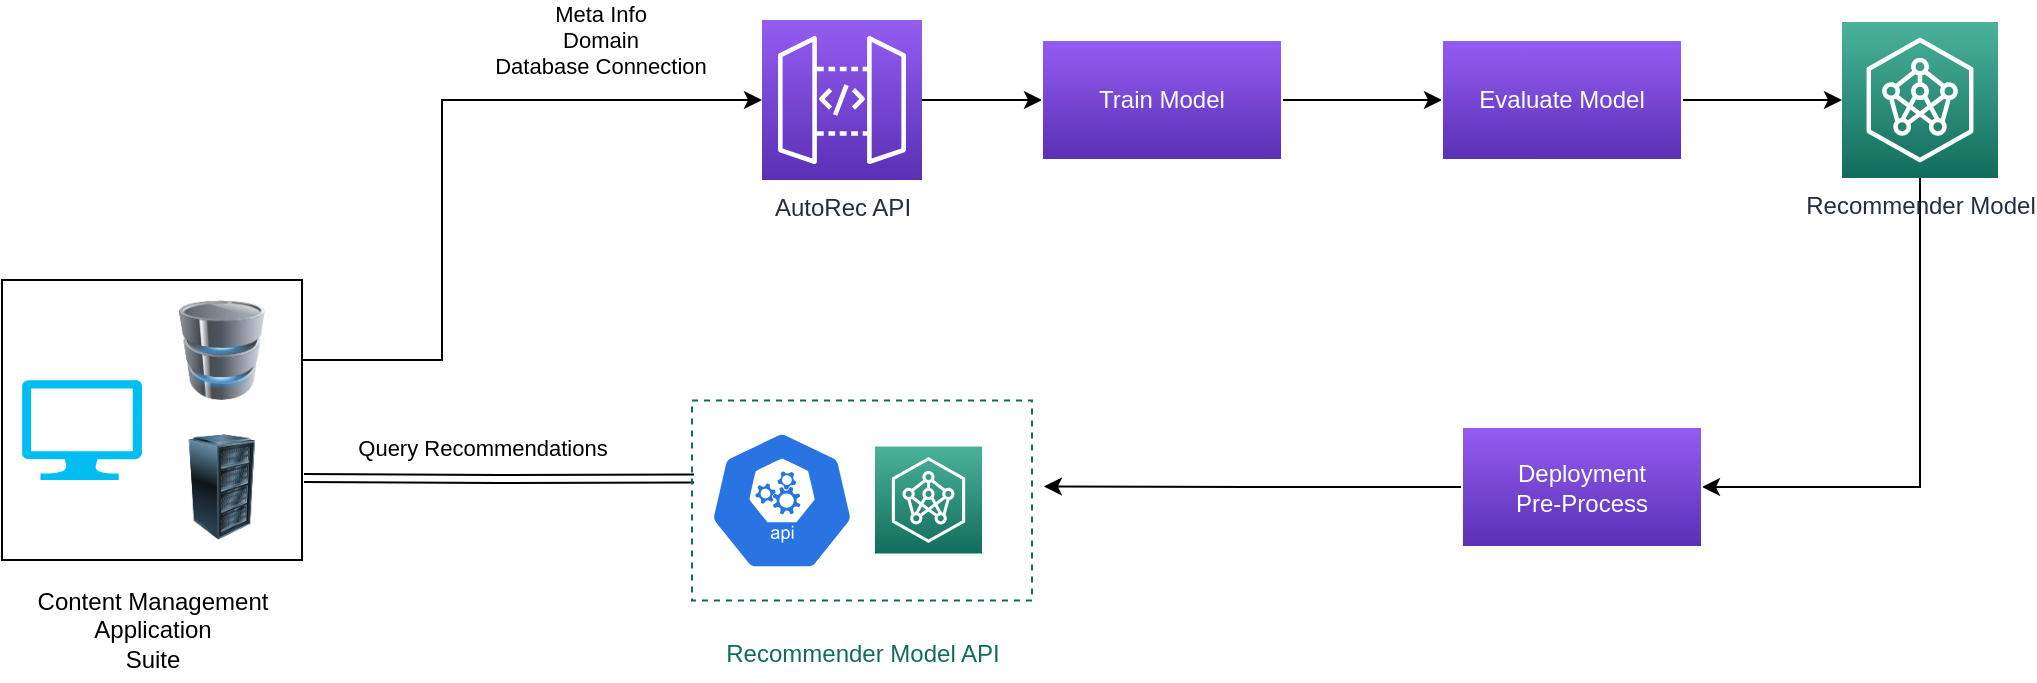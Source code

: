 <mxfile>
    <diagram id="UL4JmxRQ_ZuIed1vZ04f" name="Page-1">
        <mxGraphModel dx="1162" dy="828" grid="1" gridSize="10" guides="1" tooltips="1" connect="1" arrows="1" fold="1" page="1" pageScale="1" pageWidth="1600" pageHeight="900" math="0" shadow="0">
            <root>
                <mxCell id="0"/>
                <mxCell id="1" parent="0"/>
                <mxCell id="11" style="edgeStyle=orthogonalEdgeStyle;rounded=0;orthogonalLoop=1;jettySize=auto;html=1;entryX=0;entryY=0.5;entryDx=0;entryDy=0;entryPerimeter=0;" edge="1" parent="1" source="6" target="9">
                    <mxGeometry relative="1" as="geometry">
                        <Array as="points">
                            <mxPoint x="360" y="310"/>
                            <mxPoint x="360" y="180"/>
                        </Array>
                    </mxGeometry>
                </mxCell>
                <mxCell id="12" value="Meta Info&lt;br&gt;Domain&lt;br&gt;Database Connection" style="edgeLabel;html=1;align=center;verticalAlign=middle;resizable=0;points=[];" vertex="1" connectable="0" parent="11">
                    <mxGeometry x="0.436" relative="1" as="geometry">
                        <mxPoint x="20" y="-30" as="offset"/>
                    </mxGeometry>
                </mxCell>
                <mxCell id="27" style="edgeStyle=orthogonalEdgeStyle;rounded=0;orthogonalLoop=1;jettySize=auto;html=1;entryX=0.006;entryY=0.39;entryDx=0;entryDy=0;entryPerimeter=0;fontColor=#FFFFFF;shape=link;" edge="1" parent="1" target="24">
                    <mxGeometry relative="1" as="geometry">
                        <mxPoint x="291" y="369" as="sourcePoint"/>
                    </mxGeometry>
                </mxCell>
                <mxCell id="28" value="&lt;font color=&quot;#000000&quot;&gt;Query Recommendations&lt;/font&gt;" style="edgeLabel;html=1;align=center;verticalAlign=middle;resizable=0;points=[];fontColor=#FFFFFF;" vertex="1" connectable="0" parent="27">
                    <mxGeometry x="-0.189" y="1" relative="1" as="geometry">
                        <mxPoint x="10" y="-15" as="offset"/>
                    </mxGeometry>
                </mxCell>
                <mxCell id="6" value="" style="rounded=0;whiteSpace=wrap;html=1;" vertex="1" parent="1">
                    <mxGeometry x="140" y="270" width="150" height="140" as="geometry"/>
                </mxCell>
                <mxCell id="3" value="" style="verticalLabelPosition=bottom;html=1;verticalAlign=top;align=center;strokeColor=none;fillColor=#00BEF2;shape=mxgraph.azure.computer;pointerEvents=1;" vertex="1" parent="1">
                    <mxGeometry x="150" y="320" width="60" height="50" as="geometry"/>
                </mxCell>
                <mxCell id="4" value="" style="image;html=1;image=img/lib/clip_art/computers/Server_Rack_128x128.png" vertex="1" parent="1">
                    <mxGeometry x="220" y="347" width="60" height="53" as="geometry"/>
                </mxCell>
                <mxCell id="5" value="" style="image;html=1;image=img/lib/clip_art/computers/Database_128x128.png" vertex="1" parent="1">
                    <mxGeometry x="220" y="280" width="60" height="50" as="geometry"/>
                </mxCell>
                <mxCell id="7" value="Content Management&lt;br&gt;Application&lt;br&gt;Suite" style="text;html=1;align=center;verticalAlign=middle;resizable=0;points=[];autosize=1;strokeColor=none;" vertex="1" parent="1">
                    <mxGeometry x="150" y="420" width="130" height="50" as="geometry"/>
                </mxCell>
                <mxCell id="14" value="" style="edgeStyle=orthogonalEdgeStyle;rounded=0;orthogonalLoop=1;jettySize=auto;html=1;" edge="1" parent="1" source="9" target="13">
                    <mxGeometry relative="1" as="geometry"/>
                </mxCell>
                <mxCell id="9" value="AutoRec API" style="points=[[0,0,0],[0.25,0,0],[0.5,0,0],[0.75,0,0],[1,0,0],[0,1,0],[0.25,1,0],[0.5,1,0],[0.75,1,0],[1,1,0],[0,0.25,0],[0,0.5,0],[0,0.75,0],[1,0.25,0],[1,0.5,0],[1,0.75,0]];outlineConnect=0;fontColor=#232F3E;gradientColor=#945DF2;gradientDirection=north;fillColor=#5A30B5;strokeColor=#ffffff;dashed=0;verticalLabelPosition=bottom;verticalAlign=top;align=center;html=1;fontSize=12;fontStyle=0;aspect=fixed;shape=mxgraph.aws4.resourceIcon;resIcon=mxgraph.aws4.api_gateway;" vertex="1" parent="1">
                    <mxGeometry x="520" y="140" width="80" height="80" as="geometry"/>
                </mxCell>
                <mxCell id="16" value="" style="edgeStyle=orthogonalEdgeStyle;rounded=0;orthogonalLoop=1;jettySize=auto;html=1;fontColor=#FFFFFF;" edge="1" parent="1" source="13" target="15">
                    <mxGeometry relative="1" as="geometry"/>
                </mxCell>
                <mxCell id="13" value="Train Model" style="whiteSpace=wrap;html=1;dashed=0;fontStyle=0;verticalAlign=middle;fillColor=#5A30B5;gradientColor=#945DF2;gradientDirection=north;align=center;strokeColor=#FFFFFF;fontColor=#FFFFFF;" vertex="1" parent="1">
                    <mxGeometry x="660" y="150" width="120" height="60" as="geometry"/>
                </mxCell>
                <mxCell id="19" style="edgeStyle=orthogonalEdgeStyle;rounded=0;orthogonalLoop=1;jettySize=auto;html=1;fontColor=#FFFFFF;" edge="1" parent="1" source="15" target="17">
                    <mxGeometry relative="1" as="geometry"/>
                </mxCell>
                <mxCell id="15" value="Evaluate Model" style="whiteSpace=wrap;html=1;dashed=0;fontStyle=0;verticalAlign=middle;fillColor=#5A30B5;gradientColor=#945DF2;gradientDirection=north;align=center;strokeColor=#FFFFFF;fontColor=#FFFFFF;" vertex="1" parent="1">
                    <mxGeometry x="860" y="150" width="120" height="60" as="geometry"/>
                </mxCell>
                <mxCell id="21" style="edgeStyle=orthogonalEdgeStyle;rounded=0;orthogonalLoop=1;jettySize=auto;html=1;entryX=1;entryY=0.5;entryDx=0;entryDy=0;fontColor=#FFFFFF;" edge="1" parent="1" source="17" target="20">
                    <mxGeometry relative="1" as="geometry">
                        <Array as="points">
                            <mxPoint x="1099" y="374"/>
                        </Array>
                    </mxGeometry>
                </mxCell>
                <mxCell id="17" value="Recommender Model" style="points=[[0,0,0],[0.25,0,0],[0.5,0,0],[0.75,0,0],[1,0,0],[0,1,0],[0.25,1,0],[0.5,1,0],[0.75,1,0],[1,1,0],[0,0.25,0],[0,0.5,0],[0,0.75,0],[1,0.25,0],[1,0.5,0],[1,0.75,0]];outlineConnect=0;fontColor=#232F3E;gradientColor=#4AB29A;gradientDirection=north;strokeColor=#ffffff;dashed=0;verticalLabelPosition=bottom;verticalAlign=top;align=center;html=1;fontSize=12;fontStyle=0;aspect=fixed;shape=mxgraph.aws4.resourceIcon;resIcon=mxgraph.aws4.neuron_ml_sdk;fillColor=#116D5B;" vertex="1" parent="1">
                    <mxGeometry x="1060" y="141" width="78" height="78" as="geometry"/>
                </mxCell>
                <mxCell id="26" style="edgeStyle=orthogonalEdgeStyle;rounded=0;orthogonalLoop=1;jettySize=auto;html=1;entryX=1.035;entryY=0.43;entryDx=0;entryDy=0;entryPerimeter=0;fontColor=#FFFFFF;" edge="1" parent="1" source="20" target="24">
                    <mxGeometry relative="1" as="geometry"/>
                </mxCell>
                <mxCell id="20" value="Deployment &lt;br&gt;Pre-Process" style="whiteSpace=wrap;html=1;dashed=0;fontStyle=0;verticalAlign=middle;fillColor=#5A30B5;gradientColor=#945DF2;gradientDirection=north;align=center;strokeColor=#FFFFFF;fontColor=#FFFFFF;" vertex="1" parent="1">
                    <mxGeometry x="870" y="343.5" width="120" height="60" as="geometry"/>
                </mxCell>
                <mxCell id="22" value="" style="html=1;dashed=0;whitespace=wrap;fillColor=#2875E2;strokeColor=#ffffff;points=[[0.005,0.63,0],[0.1,0.2,0],[0.9,0.2,0],[0.5,0,0],[0.995,0.63,0],[0.72,0.99,0],[0.5,1,0],[0.28,0.99,0]];shape=mxgraph.kubernetes.icon;prIcon=api;fontColor=#FFFFFF;align=center;verticalAlign=middle;" vertex="1" parent="1">
                    <mxGeometry x="490" y="345.25" width="80" height="70" as="geometry"/>
                </mxCell>
                <mxCell id="23" value="" style="points=[[0,0,0],[0.25,0,0],[0.5,0,0],[0.75,0,0],[1,0,0],[0,1,0],[0.25,1,0],[0.5,1,0],[0.75,1,0],[1,1,0],[0,0.25,0],[0,0.5,0],[0,0.75,0],[1,0.25,0],[1,0.5,0],[1,0.75,0]];outlineConnect=0;fontColor=#232F3E;gradientColor=#4AB29A;gradientDirection=north;strokeColor=#ffffff;dashed=0;verticalLabelPosition=bottom;verticalAlign=top;align=center;html=1;fontSize=12;fontStyle=0;aspect=fixed;shape=mxgraph.aws4.resourceIcon;resIcon=mxgraph.aws4.neuron_ml_sdk;fillColor=#116D5B;" vertex="1" parent="1">
                    <mxGeometry x="576.5" y="353.25" width="53.5" height="53.5" as="geometry"/>
                </mxCell>
                <mxCell id="24" value="" style="rounded=0;whiteSpace=wrap;html=1;fontColor=#FFFFFF;align=center;verticalAlign=middle;dashed=1;fillColor=none;strokeColor=#116D5B;" vertex="1" parent="1">
                    <mxGeometry x="485" y="330.25" width="170" height="100" as="geometry"/>
                </mxCell>
                <mxCell id="25" value="&lt;font color=&quot;#116d5b&quot;&gt;Recommender Model API&lt;/font&gt;" style="text;html=1;align=center;verticalAlign=middle;resizable=0;points=[];autosize=1;strokeColor=none;fontColor=#FFFFFF;" vertex="1" parent="1">
                    <mxGeometry x="495" y="446.75" width="150" height="20" as="geometry"/>
                </mxCell>
            </root>
        </mxGraphModel>
    </diagram>
</mxfile>
